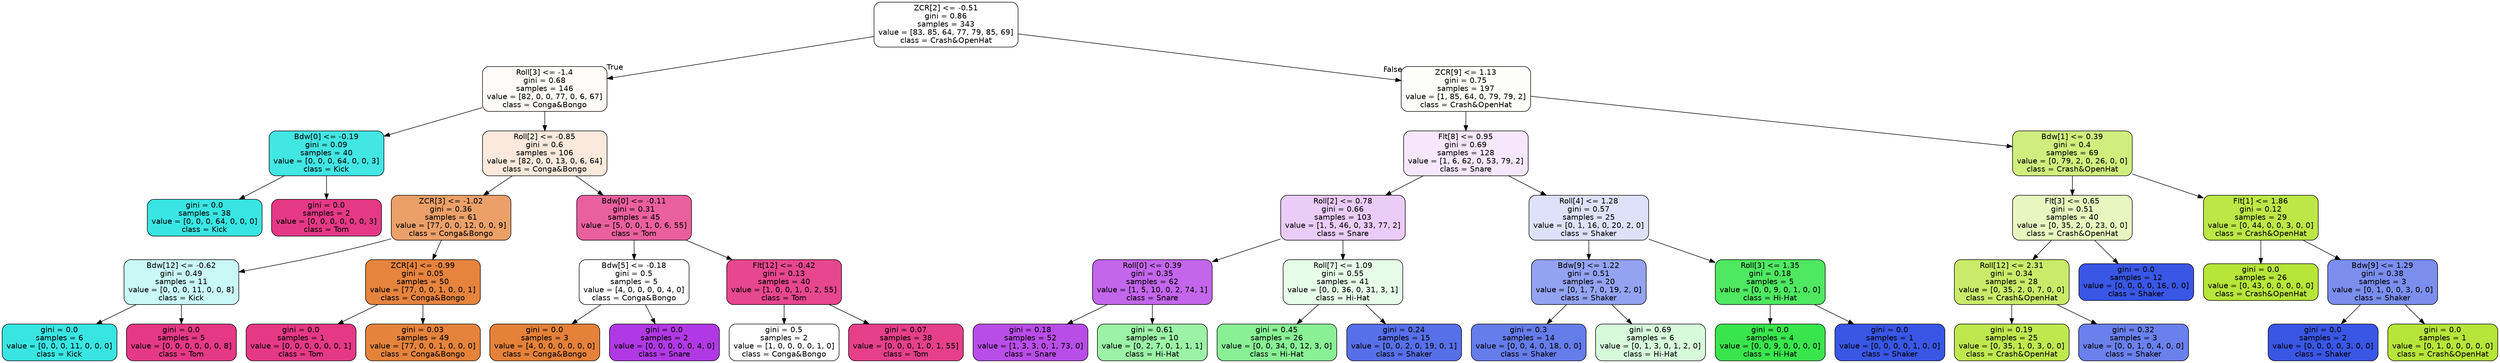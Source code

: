 digraph Tree {
node [shape=box, style="filled, rounded", color="black", fontname="helvetica"] ;
edge [fontname="helvetica"] ;
0 [label="ZCR[2] <= -0.51\ngini = 0.86\nsamples = 343\nvalue = [83, 85, 64, 77, 79, 85, 69]\nclass = Crash&OpenHat", fillcolor="#ffffff"] ;
1 [label="Roll[3] <= -1.4\ngini = 0.68\nsamples = 146\nvalue = [82, 0, 0, 77, 0, 6, 67]\nclass = Conga&Bongo", fillcolor="#fefbf9"] ;
0 -> 1 [labeldistance=2.5, labelangle=45, headlabel="True"] ;
2 [label="Bdw[0] <= -0.19\ngini = 0.09\nsamples = 40\nvalue = [0, 0, 0, 64, 0, 0, 3]\nclass = Kick", fillcolor="#42e6e3"] ;
1 -> 2 ;
3 [label="gini = 0.0\nsamples = 38\nvalue = [0, 0, 0, 64, 0, 0, 0]\nclass = Kick", fillcolor="#39e5e2"] ;
2 -> 3 ;
4 [label="gini = 0.0\nsamples = 2\nvalue = [0, 0, 0, 0, 0, 0, 3]\nclass = Tom", fillcolor="#e53986"] ;
2 -> 4 ;
5 [label="Roll[2] <= -0.85\ngini = 0.6\nsamples = 106\nvalue = [82, 0, 0, 13, 0, 6, 64]\nclass = Conga&Bongo", fillcolor="#fae9dc"] ;
1 -> 5 ;
6 [label="ZCR[3] <= -1.02\ngini = 0.36\nsamples = 61\nvalue = [77, 0, 0, 12, 0, 0, 9]\nclass = Conga&Bongo", fillcolor="#eba069"] ;
5 -> 6 ;
7 [label="Bdw[12] <= -0.62\ngini = 0.49\nsamples = 11\nvalue = [0, 0, 0, 11, 0, 0, 8]\nclass = Kick", fillcolor="#c9f8f7"] ;
6 -> 7 ;
8 [label="gini = 0.0\nsamples = 6\nvalue = [0, 0, 0, 11, 0, 0, 0]\nclass = Kick", fillcolor="#39e5e2"] ;
7 -> 8 ;
9 [label="gini = 0.0\nsamples = 5\nvalue = [0, 0, 0, 0, 0, 0, 8]\nclass = Tom", fillcolor="#e53986"] ;
7 -> 9 ;
10 [label="ZCR[4] <= -0.99\ngini = 0.05\nsamples = 50\nvalue = [77, 0, 0, 1, 0, 0, 1]\nclass = Conga&Bongo", fillcolor="#e6843e"] ;
6 -> 10 ;
11 [label="gini = 0.0\nsamples = 1\nvalue = [0, 0, 0, 0, 0, 0, 1]\nclass = Tom", fillcolor="#e53986"] ;
10 -> 11 ;
12 [label="gini = 0.03\nsamples = 49\nvalue = [77, 0, 0, 1, 0, 0, 0]\nclass = Conga&Bongo", fillcolor="#e5833c"] ;
10 -> 12 ;
13 [label="Bdw[0] <= -0.11\ngini = 0.31\nsamples = 45\nvalue = [5, 0, 0, 1, 0, 6, 55]\nclass = Tom", fillcolor="#ea609e"] ;
5 -> 13 ;
14 [label="Bdw[5] <= -0.18\ngini = 0.5\nsamples = 5\nvalue = [4, 0, 0, 0, 0, 4, 0]\nclass = Conga&Bongo", fillcolor="#ffffff"] ;
13 -> 14 ;
15 [label="gini = 0.0\nsamples = 3\nvalue = [4, 0, 0, 0, 0, 0, 0]\nclass = Conga&Bongo", fillcolor="#e58139"] ;
14 -> 15 ;
16 [label="gini = 0.0\nsamples = 2\nvalue = [0, 0, 0, 0, 0, 4, 0]\nclass = Snare", fillcolor="#b139e5"] ;
14 -> 16 ;
17 [label="Flt[12] <= -0.42\ngini = 0.13\nsamples = 40\nvalue = [1, 0, 0, 1, 0, 2, 55]\nclass = Tom", fillcolor="#e7478e"] ;
13 -> 17 ;
18 [label="gini = 0.5\nsamples = 2\nvalue = [1, 0, 0, 0, 0, 1, 0]\nclass = Conga&Bongo", fillcolor="#ffffff"] ;
17 -> 18 ;
19 [label="gini = 0.07\nsamples = 38\nvalue = [0, 0, 0, 1, 0, 1, 55]\nclass = Tom", fillcolor="#e6408a"] ;
17 -> 19 ;
20 [label="ZCR[9] <= 1.13\ngini = 0.75\nsamples = 197\nvalue = [1, 85, 64, 0, 79, 79, 2]\nclass = Crash&OpenHat", fillcolor="#fdfefa"] ;
0 -> 20 [labeldistance=2.5, labelangle=-45, headlabel="False"] ;
21 [label="Flt[8] <= 0.95\ngini = 0.69\nsamples = 128\nvalue = [1, 6, 62, 0, 53, 79, 2]\nclass = Snare", fillcolor="#f6e7fc"] ;
20 -> 21 ;
22 [label="Roll[2] <= 0.78\ngini = 0.66\nsamples = 103\nvalue = [1, 5, 46, 0, 33, 77, 2]\nclass = Snare", fillcolor="#ebcbf8"] ;
21 -> 22 ;
23 [label="Roll[0] <= 0.39\ngini = 0.35\nsamples = 62\nvalue = [1, 5, 10, 0, 2, 74, 1]\nclass = Snare", fillcolor="#c366eb"] ;
22 -> 23 ;
24 [label="gini = 0.18\nsamples = 52\nvalue = [1, 3, 3, 0, 1, 73, 0]\nclass = Snare", fillcolor="#b94de8"] ;
23 -> 24 ;
25 [label="gini = 0.61\nsamples = 10\nvalue = [0, 2, 7, 0, 1, 1, 1]\nclass = Hi-Hat", fillcolor="#9cf2a6"] ;
23 -> 25 ;
26 [label="Roll[7] <= 1.09\ngini = 0.55\nsamples = 41\nvalue = [0, 0, 36, 0, 31, 3, 1]\nclass = Hi-Hat", fillcolor="#e6fce9"] ;
22 -> 26 ;
27 [label="gini = 0.45\nsamples = 26\nvalue = [0, 0, 34, 0, 12, 3, 0]\nclass = Hi-Hat", fillcolor="#89f095"] ;
26 -> 27 ;
28 [label="gini = 0.24\nsamples = 15\nvalue = [0, 0, 2, 0, 19, 0, 1]\nclass = Shaker", fillcolor="#576fe9"] ;
26 -> 28 ;
29 [label="Roll[4] <= 1.28\ngini = 0.57\nsamples = 25\nvalue = [0, 1, 16, 0, 20, 2, 0]\nclass = Shaker", fillcolor="#dde2fa"] ;
21 -> 29 ;
30 [label="Bdw[9] <= 1.22\ngini = 0.51\nsamples = 20\nvalue = [0, 1, 7, 0, 19, 2, 0]\nclass = Shaker", fillcolor="#93a3f1"] ;
29 -> 30 ;
31 [label="gini = 0.3\nsamples = 14\nvalue = [0, 0, 4, 0, 18, 0, 0]\nclass = Shaker", fillcolor="#657ceb"] ;
30 -> 31 ;
32 [label="gini = 0.69\nsamples = 6\nvalue = [0, 1, 3, 0, 1, 2, 0]\nclass = Hi-Hat", fillcolor="#d7fadb"] ;
30 -> 32 ;
33 [label="Roll[3] <= 1.35\ngini = 0.18\nsamples = 5\nvalue = [0, 0, 9, 0, 1, 0, 0]\nclass = Hi-Hat", fillcolor="#4fe861"] ;
29 -> 33 ;
34 [label="gini = 0.0\nsamples = 4\nvalue = [0, 0, 9, 0, 0, 0, 0]\nclass = Hi-Hat", fillcolor="#39e54d"] ;
33 -> 34 ;
35 [label="gini = 0.0\nsamples = 1\nvalue = [0, 0, 0, 0, 1, 0, 0]\nclass = Shaker", fillcolor="#3956e5"] ;
33 -> 35 ;
36 [label="Bdw[1] <= 0.39\ngini = 0.4\nsamples = 69\nvalue = [0, 79, 2, 0, 26, 0, 0]\nclass = Crash&OpenHat", fillcolor="#d0ee7d"] ;
20 -> 36 ;
37 [label="Flt[3] <= 0.65\ngini = 0.51\nsamples = 40\nvalue = [0, 35, 2, 0, 23, 0, 0]\nclass = Crash&OpenHat", fillcolor="#e8f7bf"] ;
36 -> 37 ;
38 [label="Roll[12] <= 2.31\ngini = 0.34\nsamples = 28\nvalue = [0, 35, 2, 0, 7, 0, 0]\nclass = Crash&OpenHat", fillcolor="#c9eb69"] ;
37 -> 38 ;
39 [label="gini = 0.19\nsamples = 25\nvalue = [0, 35, 1, 0, 3, 0, 0]\nclass = Crash&OpenHat", fillcolor="#bfe84f"] ;
38 -> 39 ;
40 [label="gini = 0.32\nsamples = 3\nvalue = [0, 0, 1, 0, 4, 0, 0]\nclass = Shaker", fillcolor="#6a80ec"] ;
38 -> 40 ;
41 [label="gini = 0.0\nsamples = 12\nvalue = [0, 0, 0, 0, 16, 0, 0]\nclass = Shaker", fillcolor="#3956e5"] ;
37 -> 41 ;
42 [label="Flt[1] <= 1.86\ngini = 0.12\nsamples = 29\nvalue = [0, 44, 0, 0, 3, 0, 0]\nclass = Crash&OpenHat", fillcolor="#bce746"] ;
36 -> 42 ;
43 [label="gini = 0.0\nsamples = 26\nvalue = [0, 43, 0, 0, 0, 0, 0]\nclass = Crash&OpenHat", fillcolor="#b7e539"] ;
42 -> 43 ;
44 [label="Bdw[9] <= 1.29\ngini = 0.38\nsamples = 3\nvalue = [0, 1, 0, 0, 3, 0, 0]\nclass = Shaker", fillcolor="#7b8eee"] ;
42 -> 44 ;
45 [label="gini = 0.0\nsamples = 2\nvalue = [0, 0, 0, 0, 3, 0, 0]\nclass = Shaker", fillcolor="#3956e5"] ;
44 -> 45 ;
46 [label="gini = 0.0\nsamples = 1\nvalue = [0, 1, 0, 0, 0, 0, 0]\nclass = Crash&OpenHat", fillcolor="#b7e539"] ;
44 -> 46 ;
}